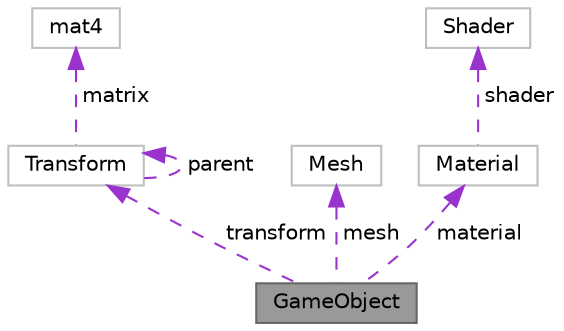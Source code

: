digraph "GameObject"
{
 // LATEX_PDF_SIZE
  bgcolor="transparent";
  edge [fontname=Helvetica,fontsize=10,labelfontname=Helvetica,labelfontsize=10];
  node [fontname=Helvetica,fontsize=10,shape=box,height=0.2,width=0.4];
  Node1 [label="GameObject",height=0.2,width=0.4,color="gray40", fillcolor="grey60", style="filled", fontcolor="black",tooltip=" "];
  Node2 -> Node1 [dir="back",color="darkorchid3",style="dashed",label=" transform" ];
  Node2 [label="Transform",height=0.2,width=0.4,color="grey75", fillcolor="white", style="filled",URL="$class_transform.html",tooltip=" "];
  Node2 -> Node2 [dir="back",color="darkorchid3",style="dashed",label=" parent" ];
  Node3 -> Node2 [dir="back",color="darkorchid3",style="dashed",label=" matrix" ];
  Node3 [label="mat4",height=0.2,width=0.4,color="grey75", fillcolor="white", style="filled",tooltip=" "];
  Node4 -> Node1 [dir="back",color="darkorchid3",style="dashed",label=" mesh" ];
  Node4 [label="Mesh",height=0.2,width=0.4,color="grey75", fillcolor="white", style="filled",URL="$struct_mesh.html",tooltip=" "];
  Node5 -> Node1 [dir="back",color="darkorchid3",style="dashed",label=" material" ];
  Node5 [label="Material",height=0.2,width=0.4,color="grey75", fillcolor="white", style="filled",URL="$class_material.html",tooltip=" "];
  Node6 -> Node5 [dir="back",color="darkorchid3",style="dashed",label=" shader" ];
  Node6 [label="Shader",height=0.2,width=0.4,color="grey75", fillcolor="white", style="filled",URL="$struct_shader.html",tooltip=" "];
}
